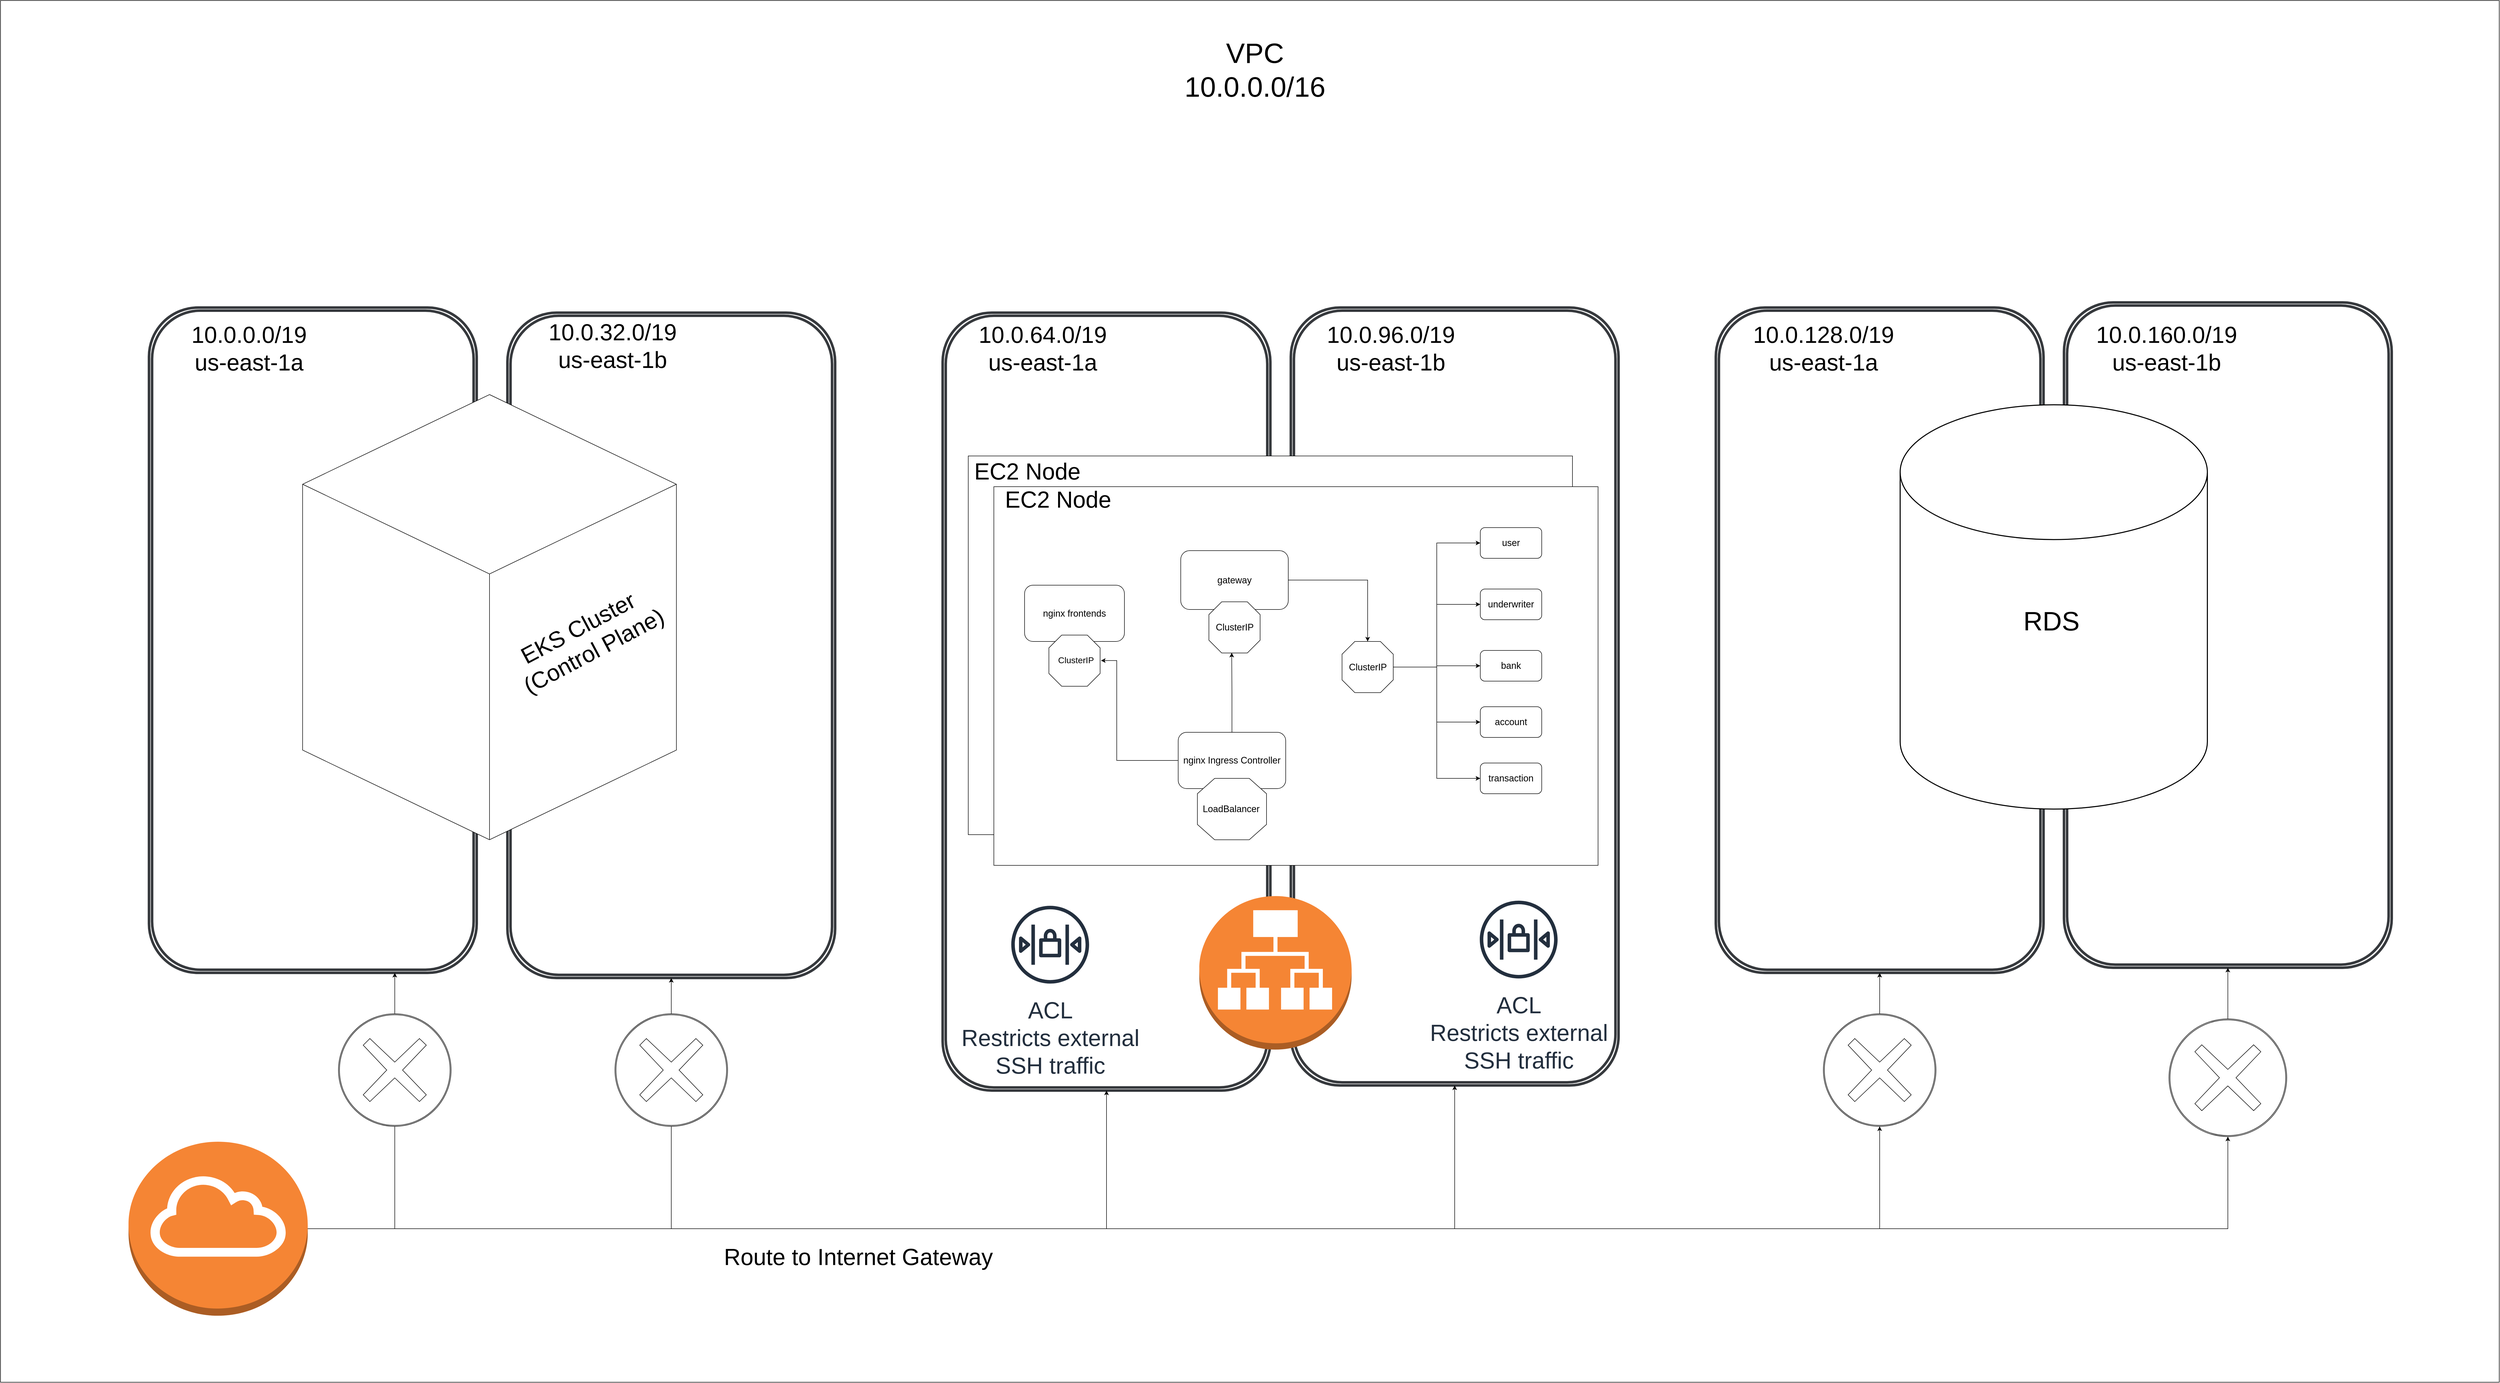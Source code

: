 <mxfile version="21.5.1" type="device">
  <diagram name="Page-1" id="yanQ3WUoxzE5hnDCjzH7">
    <mxGraphModel dx="7436" dy="3000" grid="1" gridSize="10" guides="1" tooltips="1" connect="1" arrows="1" fold="1" page="1" pageScale="1" pageWidth="850" pageHeight="1100" math="0" shadow="0">
      <root>
        <mxCell id="0" />
        <mxCell id="1" parent="0" />
        <mxCell id="P2ACuwvenuWP9-W9ECjz-71" value="" style="rounded=0;whiteSpace=wrap;html=1;" parent="1" vertex="1">
          <mxGeometry x="-1490" y="160" width="4880" height="2700" as="geometry" />
        </mxCell>
        <mxCell id="P2ACuwvenuWP9-W9ECjz-54" value="" style="shape=ext;double=1;rounded=1;whiteSpace=wrap;html=1;fillOpacity=0;strokeWidth=5;fillColor=#eeeeee;strokeColor=#36393d;" parent="1" vertex="1">
          <mxGeometry x="-1200" y="760" width="640" height="1300" as="geometry" />
        </mxCell>
        <mxCell id="P2ACuwvenuWP9-W9ECjz-55" value="" style="shape=ext;double=1;rounded=1;whiteSpace=wrap;html=1;fillOpacity=0;strokeWidth=5;fillColor=#eeeeee;strokeColor=#36393d;" parent="1" vertex="1">
          <mxGeometry x="-500" y="770" width="640" height="1300" as="geometry" />
        </mxCell>
        <mxCell id="P2ACuwvenuWP9-W9ECjz-47" value="" style="shape=ext;double=1;rounded=1;whiteSpace=wrap;html=1;fillOpacity=0;strokeWidth=5;fillColor=#eeeeee;strokeColor=#36393d;" parent="1" vertex="1">
          <mxGeometry x="350" y="770" width="640" height="1520" as="geometry" />
        </mxCell>
        <mxCell id="P2ACuwvenuWP9-W9ECjz-48" value="" style="shape=ext;double=1;rounded=1;whiteSpace=wrap;html=1;fillOpacity=0;strokeWidth=5;fillColor=#eeeeee;strokeColor=#36393d;" parent="1" vertex="1">
          <mxGeometry x="1030" y="760" width="640" height="1520" as="geometry" />
        </mxCell>
        <mxCell id="P2ACuwvenuWP9-W9ECjz-39" value="" style="verticalLabelPosition=bottom;verticalAlign=top;html=1;shape=mxgraph.basic.rect;fillColor2=none;strokeWidth=1;size=20;indent=5;" parent="1" vertex="1">
          <mxGeometry x="400" y="1050" width="1180" height="740" as="geometry" />
        </mxCell>
        <mxCell id="Wixsv4hnN91RMwfABxU9-15" style="edgeStyle=orthogonalEdgeStyle;rounded=0;orthogonalLoop=1;jettySize=auto;html=1;entryX=0.5;entryY=1;entryDx=0;entryDy=0;" parent="1" source="Wixsv4hnN91RMwfABxU9-34" target="Wixsv4hnN91RMwfABxU9-6" edge="1">
          <mxGeometry relative="1" as="geometry" />
        </mxCell>
        <mxCell id="P2ACuwvenuWP9-W9ECjz-37" value="" style="verticalLabelPosition=bottom;verticalAlign=top;html=1;shape=mxgraph.basic.rect;fillColor2=none;strokeWidth=1;size=20;indent=5;movable=0;resizable=0;rotatable=0;deletable=0;editable=0;locked=1;connectable=0;" parent="1" vertex="1">
          <mxGeometry x="450" y="1110" width="1180" height="740" as="geometry" />
        </mxCell>
        <mxCell id="Wixsv4hnN91RMwfABxU9-40" style="edgeStyle=orthogonalEdgeStyle;rounded=0;orthogonalLoop=1;jettySize=auto;html=1;entryX=1.016;entryY=0.498;entryDx=0;entryDy=0;entryPerimeter=0;" parent="1" source="Wixsv4hnN91RMwfABxU9-2" target="Wixsv4hnN91RMwfABxU9-34" edge="1">
          <mxGeometry relative="1" as="geometry">
            <Array as="points">
              <mxPoint x="690" y="1645" />
              <mxPoint x="690" y="1450" />
            </Array>
          </mxGeometry>
        </mxCell>
        <mxCell id="Wixsv4hnN91RMwfABxU9-46" style="edgeStyle=orthogonalEdgeStyle;rounded=0;orthogonalLoop=1;jettySize=auto;html=1;entryX=0.445;entryY=0.995;entryDx=0;entryDy=0;entryPerimeter=0;" parent="1" source="Wixsv4hnN91RMwfABxU9-2" target="Wixsv4hnN91RMwfABxU9-42" edge="1">
          <mxGeometry relative="1" as="geometry" />
        </mxCell>
        <mxCell id="Wixsv4hnN91RMwfABxU9-2" value="&lt;font style=&quot;font-size: 18px;&quot;&gt;nginx Ingress Controller&lt;/font&gt;" style="rounded=1;whiteSpace=wrap;html=1;" parent="1" vertex="1">
          <mxGeometry x="810" y="1590" width="210" height="110" as="geometry" />
        </mxCell>
        <mxCell id="P2ACuwvenuWP9-W9ECjz-36" style="edgeStyle=orthogonalEdgeStyle;rounded=0;orthogonalLoop=1;jettySize=auto;html=1;" parent="1" source="Wixsv4hnN91RMwfABxU9-3" target="Wixsv4hnN91RMwfABxU9-27" edge="1">
          <mxGeometry relative="1" as="geometry" />
        </mxCell>
        <mxCell id="Wixsv4hnN91RMwfABxU9-3" value="&lt;font style=&quot;font-size: 18px;&quot;&gt;gateway&lt;/font&gt;" style="rounded=1;whiteSpace=wrap;html=1;" parent="1" vertex="1">
          <mxGeometry x="815" y="1235" width="210" height="115" as="geometry" />
        </mxCell>
        <mxCell id="Wixsv4hnN91RMwfABxU9-4" value="&lt;font style=&quot;font-size: 18px;&quot;&gt;user&lt;/font&gt;" style="rounded=1;whiteSpace=wrap;html=1;" parent="1" vertex="1">
          <mxGeometry x="1400" y="1190" width="120" height="60" as="geometry" />
        </mxCell>
        <mxCell id="Wixsv4hnN91RMwfABxU9-5" value="&lt;font style=&quot;font-size: 18px;&quot;&gt;underwriter&lt;/font&gt;" style="rounded=1;whiteSpace=wrap;html=1;" parent="1" vertex="1">
          <mxGeometry x="1400" y="1310" width="120" height="60" as="geometry" />
        </mxCell>
        <mxCell id="Wixsv4hnN91RMwfABxU9-6" value="&lt;font style=&quot;font-size: 18px;&quot;&gt;nginx frontends&lt;/font&gt;" style="rounded=1;whiteSpace=wrap;html=1;" parent="1" vertex="1">
          <mxGeometry x="510" y="1302.5" width="195" height="110" as="geometry" />
        </mxCell>
        <mxCell id="Wixsv4hnN91RMwfABxU9-9" value="&lt;font style=&quot;font-size: 18px;&quot;&gt;bank&lt;/font&gt;" style="rounded=1;whiteSpace=wrap;html=1;" parent="1" vertex="1">
          <mxGeometry x="1400" y="1430" width="120" height="60" as="geometry" />
        </mxCell>
        <mxCell id="Wixsv4hnN91RMwfABxU9-10" value="&lt;font style=&quot;font-size: 18px;&quot;&gt;account&lt;/font&gt;" style="rounded=1;whiteSpace=wrap;html=1;" parent="1" vertex="1">
          <mxGeometry x="1400" y="1540" width="120" height="60" as="geometry" />
        </mxCell>
        <mxCell id="Wixsv4hnN91RMwfABxU9-11" value="&lt;font style=&quot;font-size: 18px;&quot;&gt;transaction&lt;/font&gt;" style="rounded=1;whiteSpace=wrap;html=1;" parent="1" vertex="1">
          <mxGeometry x="1400" y="1650" width="120" height="60" as="geometry" />
        </mxCell>
        <mxCell id="Wixsv4hnN91RMwfABxU9-27" value="" style="verticalLabelPosition=bottom;verticalAlign=top;html=1;shape=mxgraph.basic.polygon;polyCoords=[[0.25,0],[0.75,0],[1,0.25],[1,0.75],[0.75,1],[0.25,1],[0,0.75],[0,0.25]];polyline=0;" parent="1" vertex="1">
          <mxGeometry x="1130" y="1412.5" width="100" height="100" as="geometry" />
        </mxCell>
        <mxCell id="P2ACuwvenuWP9-W9ECjz-31" style="edgeStyle=orthogonalEdgeStyle;rounded=0;orthogonalLoop=1;jettySize=auto;html=1;entryX=0;entryY=0.5;entryDx=0;entryDy=0;" parent="1" source="Wixsv4hnN91RMwfABxU9-32" target="Wixsv4hnN91RMwfABxU9-4" edge="1">
          <mxGeometry relative="1" as="geometry" />
        </mxCell>
        <mxCell id="P2ACuwvenuWP9-W9ECjz-32" style="edgeStyle=orthogonalEdgeStyle;rounded=0;orthogonalLoop=1;jettySize=auto;html=1;entryX=0;entryY=0.5;entryDx=0;entryDy=0;" parent="1" source="Wixsv4hnN91RMwfABxU9-32" target="Wixsv4hnN91RMwfABxU9-5" edge="1">
          <mxGeometry relative="1" as="geometry" />
        </mxCell>
        <mxCell id="P2ACuwvenuWP9-W9ECjz-33" style="edgeStyle=orthogonalEdgeStyle;rounded=0;orthogonalLoop=1;jettySize=auto;html=1;entryX=0;entryY=0.5;entryDx=0;entryDy=0;" parent="1" source="Wixsv4hnN91RMwfABxU9-32" target="Wixsv4hnN91RMwfABxU9-9" edge="1">
          <mxGeometry relative="1" as="geometry" />
        </mxCell>
        <mxCell id="P2ACuwvenuWP9-W9ECjz-34" style="edgeStyle=orthogonalEdgeStyle;rounded=0;orthogonalLoop=1;jettySize=auto;html=1;entryX=0;entryY=0.5;entryDx=0;entryDy=0;" parent="1" source="Wixsv4hnN91RMwfABxU9-32" target="Wixsv4hnN91RMwfABxU9-10" edge="1">
          <mxGeometry relative="1" as="geometry" />
        </mxCell>
        <mxCell id="P2ACuwvenuWP9-W9ECjz-35" style="edgeStyle=orthogonalEdgeStyle;rounded=0;orthogonalLoop=1;jettySize=auto;html=1;entryX=0;entryY=0.5;entryDx=0;entryDy=0;" parent="1" source="Wixsv4hnN91RMwfABxU9-32" target="Wixsv4hnN91RMwfABxU9-11" edge="1">
          <mxGeometry relative="1" as="geometry" />
        </mxCell>
        <mxCell id="Wixsv4hnN91RMwfABxU9-32" value="&lt;font style=&quot;font-size: 18px;&quot;&gt;ClusterIP&lt;/font&gt;" style="text;html=1;align=center;verticalAlign=middle;resizable=0;points=[];autosize=1;strokeColor=none;fillColor=none;" parent="1" vertex="1">
          <mxGeometry x="1130" y="1442.5" width="100" height="40" as="geometry" />
        </mxCell>
        <mxCell id="Wixsv4hnN91RMwfABxU9-34" value="" style="verticalLabelPosition=bottom;verticalAlign=top;html=1;shape=mxgraph.basic.polygon;polyCoords=[[0.25,0],[0.75,0],[1,0.25],[1,0.75],[0.75,1],[0.25,1],[0,0.75],[0,0.25]];polyline=0;" parent="1" vertex="1">
          <mxGeometry x="557.5" y="1400" width="100" height="100" as="geometry" />
        </mxCell>
        <mxCell id="Wixsv4hnN91RMwfABxU9-36" value="&lt;font style=&quot;font-size: 17px;&quot;&gt;ClusterIP&lt;/font&gt;" style="text;html=1;align=center;verticalAlign=middle;resizable=0;points=[];autosize=1;strokeColor=none;fillColor=none;" parent="1" vertex="1">
          <mxGeometry x="565" y="1435" width="90" height="30" as="geometry" />
        </mxCell>
        <mxCell id="Wixsv4hnN91RMwfABxU9-37" value="" style="verticalLabelPosition=bottom;verticalAlign=top;html=1;shape=mxgraph.basic.polygon;polyCoords=[[0.25,0],[0.75,0],[1,0.25],[1,0.75],[0.75,1],[0.25,1],[0,0.75],[0,0.25]];polyline=0;" parent="1" vertex="1">
          <mxGeometry x="847.5" y="1680" width="135" height="120" as="geometry" />
        </mxCell>
        <mxCell id="Wixsv4hnN91RMwfABxU9-38" value="&lt;font style=&quot;font-size: 18px;&quot;&gt;LoadBalancer&lt;/font&gt;" style="text;html=1;align=center;verticalAlign=middle;resizable=0;points=[];autosize=1;strokeColor=none;fillColor=none;" parent="1" vertex="1">
          <mxGeometry x="847.5" y="1720" width="130" height="40" as="geometry" />
        </mxCell>
        <mxCell id="Wixsv4hnN91RMwfABxU9-42" value="" style="verticalLabelPosition=bottom;verticalAlign=top;html=1;shape=mxgraph.basic.polygon;polyCoords=[[0.25,0],[0.75,0],[1,0.25],[1,0.75],[0.75,1],[0.25,1],[0,0.75],[0,0.25]];polyline=0;" parent="1" vertex="1">
          <mxGeometry x="870" y="1335" width="100" height="100" as="geometry" />
        </mxCell>
        <mxCell id="Wixsv4hnN91RMwfABxU9-45" value="&lt;font style=&quot;font-size: 18px;&quot;&gt;ClusterIP&lt;/font&gt;" style="text;html=1;align=center;verticalAlign=middle;resizable=0;points=[];autosize=1;strokeColor=none;fillColor=none;" parent="1" vertex="1">
          <mxGeometry x="870" y="1365" width="100" height="40" as="geometry" />
        </mxCell>
        <mxCell id="P2ACuwvenuWP9-W9ECjz-38" value="&lt;font style=&quot;font-size: 45px;&quot;&gt;EC2 Node&lt;/font&gt;" style="text;html=1;align=center;verticalAlign=middle;resizable=0;points=[];autosize=1;strokeColor=none;fillColor=none;" parent="1" vertex="1">
          <mxGeometry x="460" y="1100" width="230" height="70" as="geometry" />
        </mxCell>
        <mxCell id="P2ACuwvenuWP9-W9ECjz-40" value="&lt;font style=&quot;font-size: 45px;&quot;&gt;EC2 Node&lt;/font&gt;" style="text;html=1;align=center;verticalAlign=middle;resizable=0;points=[];autosize=1;strokeColor=none;fillColor=none;" parent="1" vertex="1">
          <mxGeometry x="400" y="1045" width="230" height="70" as="geometry" />
        </mxCell>
        <mxCell id="P2ACuwvenuWP9-W9ECjz-52" value="" style="html=1;whiteSpace=wrap;shape=isoCube2;backgroundOutline=1;isoAngle=15;" parent="1" vertex="1">
          <mxGeometry x="-900" y="930" width="730" height="870" as="geometry" />
        </mxCell>
        <mxCell id="P2ACuwvenuWP9-W9ECjz-53" value="EKS Cluster&lt;br style=&quot;font-size: 45px;&quot;&gt;&amp;nbsp;(Control Plane)" style="text;html=1;align=center;verticalAlign=middle;resizable=0;points=[];autosize=1;strokeColor=none;fillColor=none;fontSize=45;rotation=-28;" parent="1" vertex="1">
          <mxGeometry x="-520" y="1350" width="340" height="120" as="geometry" />
        </mxCell>
        <mxCell id="P2ACuwvenuWP9-W9ECjz-57" value="10.0.0.0/19&lt;br&gt;us-east-1a" style="text;html=1;align=center;verticalAlign=middle;resizable=0;points=[];autosize=1;strokeColor=none;fillColor=none;fontSize=45;horizontal=1;" parent="1" vertex="1">
          <mxGeometry x="-1130" y="780" width="250" height="120" as="geometry" />
        </mxCell>
        <mxCell id="P2ACuwvenuWP9-W9ECjz-58" value="" style="outlineConnect=0;dashed=0;verticalLabelPosition=bottom;verticalAlign=top;align=center;html=1;shape=mxgraph.aws3.application_load_balancer;fillColor=#F58534;gradientColor=none;" parent="1" vertex="1">
          <mxGeometry x="851.25" y="1910" width="297.5" height="300" as="geometry" />
        </mxCell>
        <mxCell id="P2ACuwvenuWP9-W9ECjz-65" value="" style="shape=ext;double=1;rounded=1;whiteSpace=wrap;html=1;fillOpacity=0;strokeWidth=5;fillColor=#eeeeee;strokeColor=#36393d;" parent="1" vertex="1">
          <mxGeometry x="1860" y="760" width="640" height="1300" as="geometry" />
        </mxCell>
        <mxCell id="P2ACuwvenuWP9-W9ECjz-66" value="" style="shape=ext;double=1;rounded=1;whiteSpace=wrap;html=1;fillOpacity=0;strokeWidth=5;fillColor=#eeeeee;strokeColor=#36393d;" parent="1" vertex="1">
          <mxGeometry x="2540" y="750" width="640" height="1300" as="geometry" />
        </mxCell>
        <mxCell id="P2ACuwvenuWP9-W9ECjz-67" value="" style="strokeWidth=2;html=1;shape=mxgraph.flowchart.database;whiteSpace=wrap;" parent="1" vertex="1">
          <mxGeometry x="2220" y="950" width="600" height="790" as="geometry" />
        </mxCell>
        <mxCell id="P2ACuwvenuWP9-W9ECjz-68" value="RDS" style="text;html=1;align=center;verticalAlign=middle;resizable=0;points=[];autosize=1;strokeColor=none;fillColor=none;fontSize=52;" parent="1" vertex="1">
          <mxGeometry x="2450" y="1332.5" width="130" height="80" as="geometry" />
        </mxCell>
        <mxCell id="P2ACuwvenuWP9-W9ECjz-73" value="&lt;font style=&quot;font-size: 55px;&quot;&gt;VPC 10.0.0.0/16&lt;/font&gt;" style="text;html=1;strokeColor=none;fillColor=none;align=center;verticalAlign=middle;whiteSpace=wrap;rounded=0;fontSize=13;" parent="1" vertex="1">
          <mxGeometry x="930" y="280" width="60" height="30" as="geometry" />
        </mxCell>
        <mxCell id="P2ACuwvenuWP9-W9ECjz-76" value="10.0.32.0/19&lt;br&gt;us-east-1b" style="text;html=1;align=center;verticalAlign=middle;resizable=0;points=[];autosize=1;strokeColor=none;fillColor=none;fontSize=45;horizontal=1;" parent="1" vertex="1">
          <mxGeometry x="-430" y="775" width="270" height="120" as="geometry" />
        </mxCell>
        <mxCell id="P2ACuwvenuWP9-W9ECjz-77" value="10.0.64.0/19&lt;br&gt;us-east-1a" style="text;html=1;align=center;verticalAlign=middle;resizable=0;points=[];autosize=1;strokeColor=none;fillColor=none;fontSize=45;horizontal=1;" parent="1" vertex="1">
          <mxGeometry x="410" y="780" width="270" height="120" as="geometry" />
        </mxCell>
        <mxCell id="P2ACuwvenuWP9-W9ECjz-78" value="10.0.96.0/19&lt;br&gt;us-east-1b" style="text;html=1;align=center;verticalAlign=middle;resizable=0;points=[];autosize=1;strokeColor=none;fillColor=none;fontSize=45;horizontal=1;" parent="1" vertex="1">
          <mxGeometry x="1090" y="780" width="270" height="120" as="geometry" />
        </mxCell>
        <mxCell id="P2ACuwvenuWP9-W9ECjz-79" value="10.0.128.0/19&lt;br&gt;us-east-1a" style="text;html=1;align=center;verticalAlign=middle;resizable=0;points=[];autosize=1;strokeColor=none;fillColor=none;fontSize=45;horizontal=1;" parent="1" vertex="1">
          <mxGeometry x="1920" y="780" width="300" height="120" as="geometry" />
        </mxCell>
        <mxCell id="P2ACuwvenuWP9-W9ECjz-80" value="10.0.160.0/19&lt;br&gt;us-east-1b" style="text;html=1;align=center;verticalAlign=middle;resizable=0;points=[];autosize=1;strokeColor=none;fillColor=none;fontSize=45;horizontal=1;" parent="1" vertex="1">
          <mxGeometry x="2590" y="780" width="300" height="120" as="geometry" />
        </mxCell>
        <mxCell id="P2ACuwvenuWP9-W9ECjz-83" style="edgeStyle=orthogonalEdgeStyle;rounded=0;orthogonalLoop=1;jettySize=auto;html=1;exitX=1;exitY=0.5;exitDx=0;exitDy=0;exitPerimeter=0;" parent="1" source="P2ACuwvenuWP9-W9ECjz-81" target="P2ACuwvenuWP9-W9ECjz-47" edge="1">
          <mxGeometry relative="1" as="geometry" />
        </mxCell>
        <mxCell id="P2ACuwvenuWP9-W9ECjz-84" style="edgeStyle=orthogonalEdgeStyle;rounded=0;orthogonalLoop=1;jettySize=auto;html=1;" parent="1" source="P2ACuwvenuWP9-W9ECjz-81" target="P2ACuwvenuWP9-W9ECjz-48" edge="1">
          <mxGeometry relative="1" as="geometry" />
        </mxCell>
        <mxCell id="P2ACuwvenuWP9-W9ECjz-85" style="edgeStyle=orthogonalEdgeStyle;rounded=0;orthogonalLoop=1;jettySize=auto;html=1;exitX=1;exitY=0.5;exitDx=0;exitDy=0;exitPerimeter=0;entryX=0.5;entryY=1;entryDx=0;entryDy=0;" parent="1" source="P2ACuwvenuWP9-W9ECjz-81" target="P2ACuwvenuWP9-W9ECjz-55" edge="1">
          <mxGeometry relative="1" as="geometry" />
        </mxCell>
        <mxCell id="P2ACuwvenuWP9-W9ECjz-86" style="edgeStyle=orthogonalEdgeStyle;rounded=0;orthogonalLoop=1;jettySize=auto;html=1;entryX=0.75;entryY=1;entryDx=0;entryDy=0;exitX=1;exitY=0.5;exitDx=0;exitDy=0;exitPerimeter=0;" parent="1" source="P2ACuwvenuWP9-W9ECjz-81" target="P2ACuwvenuWP9-W9ECjz-54" edge="1">
          <mxGeometry relative="1" as="geometry" />
        </mxCell>
        <mxCell id="P2ACuwvenuWP9-W9ECjz-87" style="edgeStyle=orthogonalEdgeStyle;rounded=0;orthogonalLoop=1;jettySize=auto;html=1;entryX=0.5;entryY=1;entryDx=0;entryDy=0;" parent="1" source="P2ACuwvenuWP9-W9ECjz-89" target="P2ACuwvenuWP9-W9ECjz-65" edge="1">
          <mxGeometry relative="1" as="geometry" />
        </mxCell>
        <mxCell id="P2ACuwvenuWP9-W9ECjz-88" style="edgeStyle=orthogonalEdgeStyle;rounded=0;orthogonalLoop=1;jettySize=auto;html=1;entryX=0.5;entryY=1;entryDx=0;entryDy=0;" parent="1" source="P2ACuwvenuWP9-W9ECjz-90" target="P2ACuwvenuWP9-W9ECjz-66" edge="1">
          <mxGeometry relative="1" as="geometry" />
        </mxCell>
        <mxCell id="P2ACuwvenuWP9-W9ECjz-81" value="" style="outlineConnect=0;dashed=0;verticalLabelPosition=bottom;verticalAlign=top;align=center;html=1;shape=mxgraph.aws3.internet_gateway;fillColor=#F58534;gradientColor=none;" parent="1" vertex="1">
          <mxGeometry x="-1240" y="2390" width="350" height="340" as="geometry" />
        </mxCell>
        <mxCell id="P2ACuwvenuWP9-W9ECjz-91" value="" style="edgeStyle=orthogonalEdgeStyle;rounded=0;orthogonalLoop=1;jettySize=auto;html=1;entryX=0.5;entryY=1;entryDx=0;entryDy=0;" parent="1" source="P2ACuwvenuWP9-W9ECjz-81" target="P2ACuwvenuWP9-W9ECjz-90" edge="1">
          <mxGeometry relative="1" as="geometry">
            <mxPoint x="-890" y="2560" as="sourcePoint" />
            <mxPoint x="2860" y="2050" as="targetPoint" />
          </mxGeometry>
        </mxCell>
        <mxCell id="P2ACuwvenuWP9-W9ECjz-90" value="" style="points=[[0.145,0.145,0],[0.5,0,0],[0.855,0.145,0],[1,0.5,0],[0.855,0.855,0],[0.5,1,0],[0.145,0.855,0],[0,0.5,0]];shape=mxgraph.bpmn.event;html=1;verticalLabelPosition=bottom;labelBackgroundColor=#ffffff;verticalAlign=top;align=center;perimeter=ellipsePerimeter;outlineConnect=0;aspect=fixed;outline=boundInt;symbol=cancel;" parent="1" vertex="1">
          <mxGeometry x="2745" y="2150" width="230" height="230" as="geometry" />
        </mxCell>
        <mxCell id="P2ACuwvenuWP9-W9ECjz-92" value="" style="edgeStyle=orthogonalEdgeStyle;rounded=0;orthogonalLoop=1;jettySize=auto;html=1;entryX=0.5;entryY=1;entryDx=0;entryDy=0;" parent="1" source="P2ACuwvenuWP9-W9ECjz-81" target="P2ACuwvenuWP9-W9ECjz-89" edge="1">
          <mxGeometry relative="1" as="geometry">
            <mxPoint x="-890" y="2560" as="sourcePoint" />
            <mxPoint x="2180" y="2060" as="targetPoint" />
          </mxGeometry>
        </mxCell>
        <mxCell id="P2ACuwvenuWP9-W9ECjz-89" value="" style="points=[[0.145,0.145,0],[0.5,0,0],[0.855,0.145,0],[1,0.5,0],[0.855,0.855,0],[0.5,1,0],[0.145,0.855,0],[0,0.5,0]];shape=mxgraph.bpmn.event;html=1;verticalLabelPosition=bottom;labelBackgroundColor=#ffffff;verticalAlign=top;align=center;perimeter=ellipsePerimeter;outlineConnect=0;aspect=fixed;outline=boundInt;symbol=cancel;" parent="1" vertex="1">
          <mxGeometry x="2070" y="2140" width="220" height="220" as="geometry" />
        </mxCell>
        <mxCell id="P2ACuwvenuWP9-W9ECjz-93" value="&lt;span style=&quot;font-size: 45px;&quot;&gt;Route to Internet Gateway&lt;/span&gt;" style="text;html=1;align=center;verticalAlign=middle;resizable=0;points=[];autosize=1;strokeColor=none;fillColor=none;" parent="1" vertex="1">
          <mxGeometry x="-90" y="2580" width="550" height="70" as="geometry" />
        </mxCell>
        <mxCell id="P2ACuwvenuWP9-W9ECjz-94" value="&lt;font style=&quot;font-size: 45px;&quot;&gt;ACL&lt;br&gt;Restricts external&lt;br&gt;SSH traffic&lt;br&gt;&lt;br&gt;&lt;/font&gt;" style="sketch=0;outlineConnect=0;fontColor=#232F3E;gradientColor=none;strokeColor=#232F3E;fillColor=#ffffff;dashed=0;verticalLabelPosition=bottom;verticalAlign=top;align=center;html=1;fontSize=12;fontStyle=0;aspect=fixed;shape=mxgraph.aws4.resourceIcon;resIcon=mxgraph.aws4.network_access_control_list;" parent="1" vertex="1">
          <mxGeometry x="465" y="1910" width="190" height="190" as="geometry" />
        </mxCell>
        <mxCell id="P2ACuwvenuWP9-W9ECjz-97" value="&lt;font style=&quot;font-size: 45px;&quot;&gt;ACL&lt;br&gt;Restricts external&lt;br&gt;SSH traffic&lt;br&gt;&lt;br&gt;&lt;/font&gt;" style="sketch=0;outlineConnect=0;fontColor=#232F3E;gradientColor=none;strokeColor=#232F3E;fillColor=#ffffff;dashed=0;verticalLabelPosition=bottom;verticalAlign=top;align=center;html=1;fontSize=12;fontStyle=0;aspect=fixed;shape=mxgraph.aws4.resourceIcon;resIcon=mxgraph.aws4.network_access_control_list;" parent="1" vertex="1">
          <mxGeometry x="1380" y="1900" width="190" height="190" as="geometry" />
        </mxCell>
        <mxCell id="tiaOKeIbIhI_1nLlB4OD-1" value="" style="points=[[0.145,0.145,0],[0.5,0,0],[0.855,0.145,0],[1,0.5,0],[0.855,0.855,0],[0.5,1,0],[0.145,0.855,0],[0,0.5,0]];shape=mxgraph.bpmn.event;html=1;verticalLabelPosition=bottom;labelBackgroundColor=#ffffff;verticalAlign=top;align=center;perimeter=ellipsePerimeter;outlineConnect=0;aspect=fixed;outline=boundInt;symbol=cancel;" vertex="1" parent="1">
          <mxGeometry x="-290" y="2140" width="220" height="220" as="geometry" />
        </mxCell>
        <mxCell id="tiaOKeIbIhI_1nLlB4OD-2" value="" style="points=[[0.145,0.145,0],[0.5,0,0],[0.855,0.145,0],[1,0.5,0],[0.855,0.855,0],[0.5,1,0],[0.145,0.855,0],[0,0.5,0]];shape=mxgraph.bpmn.event;html=1;verticalLabelPosition=bottom;labelBackgroundColor=#ffffff;verticalAlign=top;align=center;perimeter=ellipsePerimeter;outlineConnect=0;aspect=fixed;outline=boundInt;symbol=cancel;" vertex="1" parent="1">
          <mxGeometry x="-830" y="2140" width="220" height="220" as="geometry" />
        </mxCell>
      </root>
    </mxGraphModel>
  </diagram>
</mxfile>
